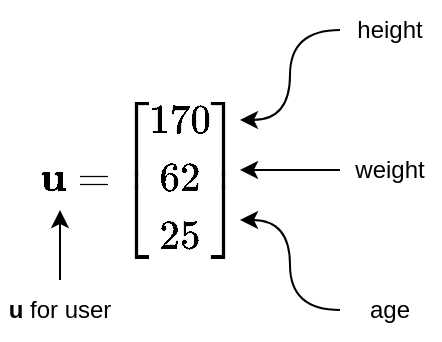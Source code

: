 <mxfile version="21.3.6" type="github">
  <diagram name="Page-1" id="m-iRF6Wc9rc5OqKvI6GN">
    <mxGraphModel dx="821" dy="659" grid="1" gridSize="10" guides="1" tooltips="1" connect="1" arrows="1" fold="1" page="1" pageScale="1" pageWidth="827" pageHeight="1169" math="1" shadow="0">
      <root>
        <mxCell id="0" />
        <mxCell id="1" parent="0" />
        <mxCell id="Fyy6LaMM7dxVjaaiQyDH-9" style="edgeStyle=elbowEdgeStyle;orthogonalLoop=1;jettySize=auto;html=1;curved=1;" edge="1" parent="1" source="Fyy6LaMM7dxVjaaiQyDH-3">
          <mxGeometry relative="1" as="geometry">
            <mxPoint x="330" y="520" as="targetPoint" />
          </mxGeometry>
        </mxCell>
        <mxCell id="Fyy6LaMM7dxVjaaiQyDH-3" value="height" style="text;strokeColor=none;align=center;fillColor=none;html=1;verticalAlign=middle;whiteSpace=wrap;rounded=0;" vertex="1" parent="1">
          <mxGeometry x="380" y="460" width="50" height="30" as="geometry" />
        </mxCell>
        <mxCell id="Fyy6LaMM7dxVjaaiQyDH-10" style="edgeStyle=orthogonalEdgeStyle;rounded=0;orthogonalLoop=1;jettySize=auto;html=1;" edge="1" parent="1" source="Fyy6LaMM7dxVjaaiQyDH-4">
          <mxGeometry relative="1" as="geometry">
            <mxPoint x="330" y="545" as="targetPoint" />
          </mxGeometry>
        </mxCell>
        <mxCell id="Fyy6LaMM7dxVjaaiQyDH-4" value="weight" style="text;strokeColor=none;align=center;fillColor=none;html=1;verticalAlign=middle;whiteSpace=wrap;rounded=0;" vertex="1" parent="1">
          <mxGeometry x="380" y="530" width="50" height="30" as="geometry" />
        </mxCell>
        <mxCell id="Fyy6LaMM7dxVjaaiQyDH-11" style="edgeStyle=elbowEdgeStyle;orthogonalLoop=1;jettySize=auto;html=1;curved=1;" edge="1" parent="1" source="Fyy6LaMM7dxVjaaiQyDH-5">
          <mxGeometry relative="1" as="geometry">
            <mxPoint x="330" y="570" as="targetPoint" />
          </mxGeometry>
        </mxCell>
        <mxCell id="Fyy6LaMM7dxVjaaiQyDH-5" value="age" style="text;strokeColor=none;align=center;fillColor=none;html=1;verticalAlign=middle;whiteSpace=wrap;rounded=0;" vertex="1" parent="1">
          <mxGeometry x="380" y="600" width="50" height="30" as="geometry" />
        </mxCell>
        <mxCell id="Fyy6LaMM7dxVjaaiQyDH-19" value="" style="edgeStyle=orthogonalEdgeStyle;rounded=0;orthogonalLoop=1;jettySize=auto;html=1;" edge="1" parent="1" source="Fyy6LaMM7dxVjaaiQyDH-12">
          <mxGeometry relative="1" as="geometry">
            <mxPoint x="240" y="565" as="targetPoint" />
          </mxGeometry>
        </mxCell>
        <mxCell id="Fyy6LaMM7dxVjaaiQyDH-12" value="&lt;b&gt;u&lt;/b&gt; for user" style="text;strokeColor=none;align=center;fillColor=none;html=1;verticalAlign=middle;whiteSpace=wrap;rounded=0;" vertex="1" parent="1">
          <mxGeometry x="210" y="600" width="60" height="30" as="geometry" />
        </mxCell>
        <mxCell id="Fyy6LaMM7dxVjaaiQyDH-1" value="$$\LARGE\mathbf{u} = \begin{bmatrix}170\\ 62\\ 25\end{bmatrix}$$" style="text;strokeColor=none;align=center;fillColor=none;html=1;verticalAlign=middle;whiteSpace=wrap;rounded=0;" vertex="1" parent="1">
          <mxGeometry x="220" y="500" width="120" height="100" as="geometry" />
        </mxCell>
      </root>
    </mxGraphModel>
  </diagram>
</mxfile>
